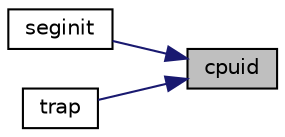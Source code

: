 digraph "cpuid"
{
 // LATEX_PDF_SIZE
  edge [fontname="Helvetica",fontsize="10",labelfontname="Helvetica",labelfontsize="10"];
  node [fontname="Helvetica",fontsize="10",shape=record];
  rankdir="RL";
  Node1 [label="cpuid",height=0.2,width=0.4,color="black", fillcolor="grey75", style="filled", fontcolor="black",tooltip=" "];
  Node1 -> Node2 [dir="back",color="midnightblue",fontsize="10",style="solid"];
  Node2 [label="seginit",height=0.2,width=0.4,color="black", fillcolor="white", style="filled",URL="$d5/d64/defs_8h.html#aaf5b2814a1dbf3ef0803dff58e0a76dc",tooltip=" "];
  Node1 -> Node3 [dir="back",color="midnightblue",fontsize="10",style="solid"];
  Node3 [label="trap",height=0.2,width=0.4,color="black", fillcolor="white", style="filled",URL="$dc/d6f/trap_8c.html#a372d166e36c086c91e5f5d81e5fead3a",tooltip=" "];
}
